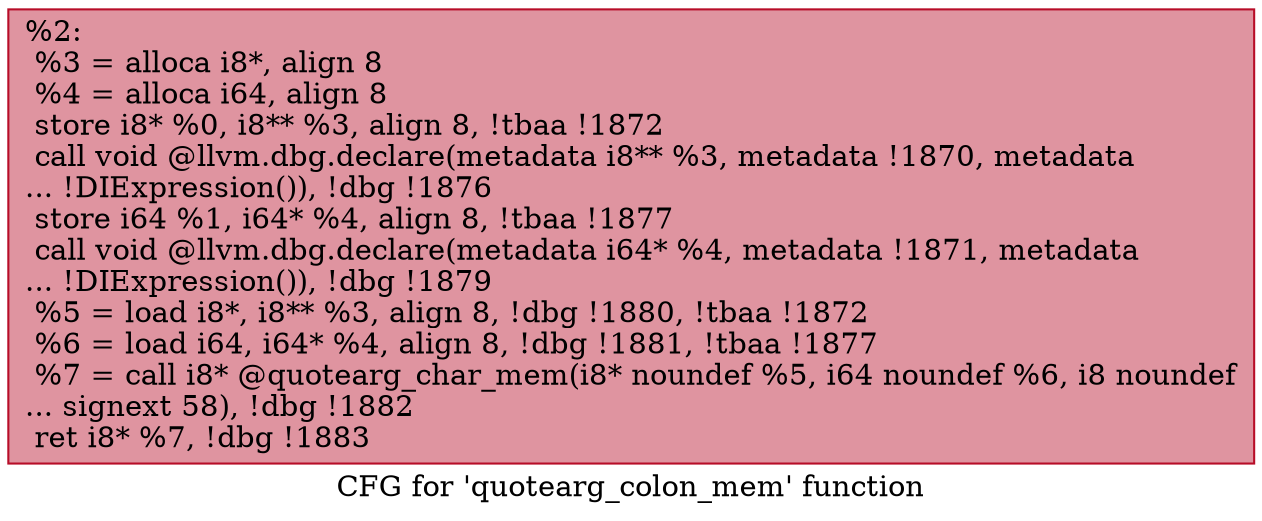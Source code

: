 digraph "CFG for 'quotearg_colon_mem' function" {
	label="CFG for 'quotearg_colon_mem' function";

	Node0x24e1f20 [shape=record,color="#b70d28ff", style=filled, fillcolor="#b70d2870",label="{%2:\l  %3 = alloca i8*, align 8\l  %4 = alloca i64, align 8\l  store i8* %0, i8** %3, align 8, !tbaa !1872\l  call void @llvm.dbg.declare(metadata i8** %3, metadata !1870, metadata\l... !DIExpression()), !dbg !1876\l  store i64 %1, i64* %4, align 8, !tbaa !1877\l  call void @llvm.dbg.declare(metadata i64* %4, metadata !1871, metadata\l... !DIExpression()), !dbg !1879\l  %5 = load i8*, i8** %3, align 8, !dbg !1880, !tbaa !1872\l  %6 = load i64, i64* %4, align 8, !dbg !1881, !tbaa !1877\l  %7 = call i8* @quotearg_char_mem(i8* noundef %5, i64 noundef %6, i8 noundef\l... signext 58), !dbg !1882\l  ret i8* %7, !dbg !1883\l}"];
}
